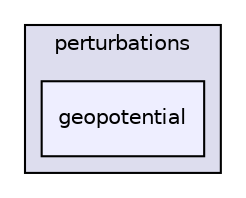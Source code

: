 digraph "include/perturbations/geopotential" {
  compound=true
  node [ fontsize="10", fontname="Helvetica"];
  edge [ labelfontsize="10", labelfontname="Helvetica"];
  subgraph clusterdir_f6e74ef265a9a28212a0395aaf58c8fe {
    graph [ bgcolor="#ddddee", pencolor="black", label="perturbations" fontname="Helvetica", fontsize="10", URL="dir_f6e74ef265a9a28212a0395aaf58c8fe.html"]
  dir_03af4b35119ee243c8bee8fdb9de847b [shape=box, label="geopotential", style="filled", fillcolor="#eeeeff", pencolor="black", URL="dir_03af4b35119ee243c8bee8fdb9de847b.html"];
  }
}
